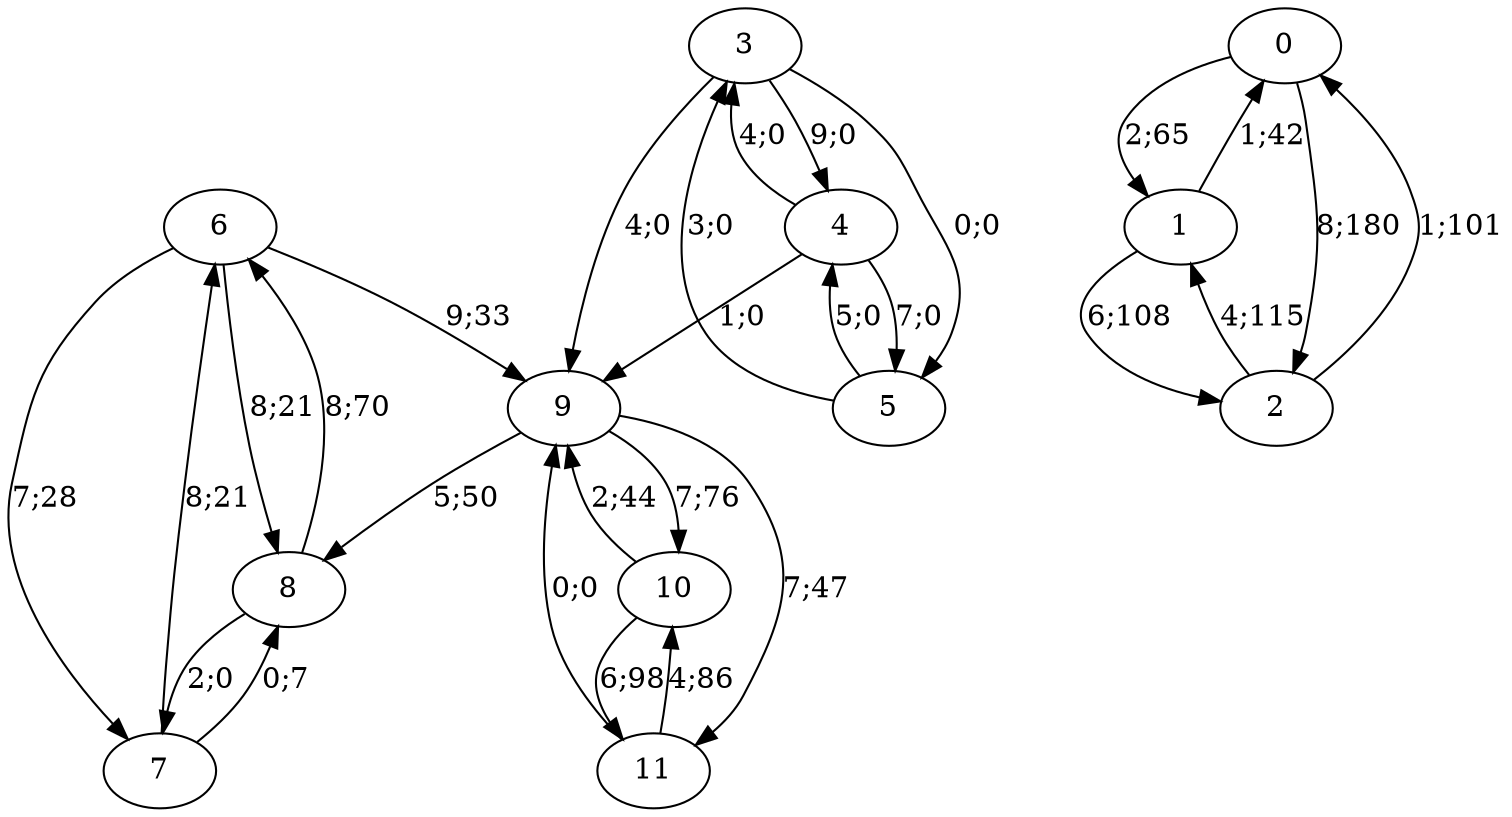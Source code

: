 digraph graph1628 {














6 -> 9 [color=black,label="9;33"]
6 -> 7 [color=black,label="7;28"]
6 -> 8 [color=black,label="8;21"]


7 -> 6 [color=black,label="8;21"]
7 -> 8 [color=black,label="0;7"]


8 -> 6 [color=black,label="8;70"]
8 -> 7 [color=black,label="2;0"]


























9 -> 8 [color=black,label="5;50"]
9 -> 10 [color=black,label="7;76"]
9 -> 11 [color=black,label="7;47"]


10 -> 9 [color=black,label="2;44"]
10 -> 11 [color=black,label="6;98"]


11 -> 9 [color=black,label="0;0"]
11 -> 10 [color=black,label="4;86"]


0 -> 1 [color=black,label="2;65"]
0 -> 2 [color=black,label="8;180"]


1 -> 0 [color=black,label="1;42"]
1 -> 2 [color=black,label="6;108"]


2 -> 0 [color=black,label="1;101"]
2 -> 1 [color=black,label="4;115"]


























3 -> 9 [color=black,label="4;0"]
3 -> 4 [color=black,label="9;0"]
3 -> 5 [color=black,label="0;0"]


4 -> 9 [color=black,label="1;0"]
4 -> 3 [color=black,label="4;0"]
4 -> 5 [color=black,label="7;0"]


5 -> 3 [color=black,label="3;0"]
5 -> 4 [color=black,label="5;0"]













}